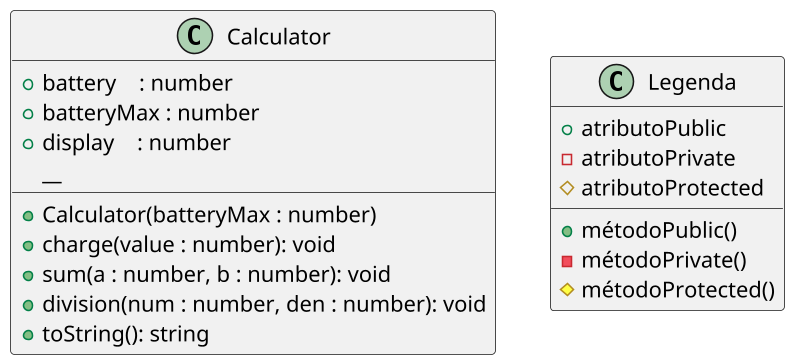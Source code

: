 @startuml

skinparam defaultFontName "Source Code Pro"
skinparam dpi 150

class Calculator {

  + battery    : number
  + batteryMax : number
  + display    : number
  __

  + Calculator(batteryMax : number)
  + charge(value : number): void
  + sum(a : number, b : number): void
  + division(num : number, den : number): void
  + toString(): string
}

class Legenda {
  + atributoPublic
  - atributoPrivate
  # atributoProtected
  __
  + métodoPublic()
  - métodoPrivate()
  # métodoProtected()
}

@enduml

